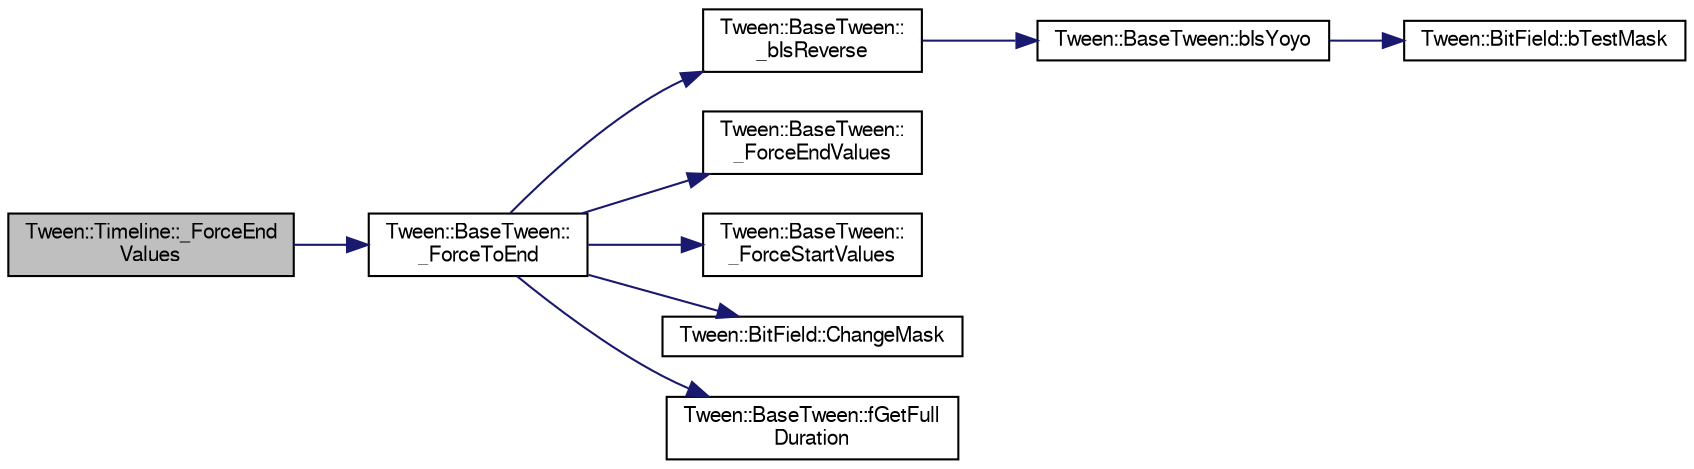 digraph "Tween::Timeline::_ForceEndValues"
{
  bgcolor="transparent";
  edge [fontname="FreeSans",fontsize="10",labelfontname="FreeSans",labelfontsize="10"];
  node [fontname="FreeSans",fontsize="10",shape=record];
  rankdir="LR";
  Node1 [label="Tween::Timeline::_ForceEnd\lValues",height=0.2,width=0.4,color="black", fillcolor="grey75", style="filled" fontcolor="black"];
  Node1 -> Node2 [color="midnightblue",fontsize="10",style="solid",fontname="FreeSans"];
  Node2 [label="Tween::BaseTween::\l_ForceToEnd",height=0.2,width=0.4,color="black",URL="$classTween_1_1BaseTween.html#a2c6522c6b7b80ae23bfed083293f5fbb"];
  Node2 -> Node3 [color="midnightblue",fontsize="10",style="solid",fontname="FreeSans"];
  Node3 [label="Tween::BaseTween::\l_bIsReverse",height=0.2,width=0.4,color="black",URL="$classTween_1_1BaseTween.html#a54f19908dbd037a2c54b23868c154d0b"];
  Node3 -> Node4 [color="midnightblue",fontsize="10",style="solid",fontname="FreeSans"];
  Node4 [label="Tween::BaseTween::bIsYoyo",height=0.2,width=0.4,color="black",URL="$classTween_1_1BaseTween.html#aee5ba7023663297feda12de3ef5723fb"];
  Node4 -> Node5 [color="midnightblue",fontsize="10",style="solid",fontname="FreeSans"];
  Node5 [label="Tween::BitField::bTestMask",height=0.2,width=0.4,color="black",URL="$classTween_1_1BitField.html#ae337c0285a888d03cbcd7c8cc8f99e24"];
  Node2 -> Node6 [color="midnightblue",fontsize="10",style="solid",fontname="FreeSans"];
  Node6 [label="Tween::BaseTween::\l_ForceEndValues",height=0.2,width=0.4,color="black",URL="$classTween_1_1BaseTween.html#a3dbd3ae438e24cabf1f766fed6f5166a"];
  Node2 -> Node7 [color="midnightblue",fontsize="10",style="solid",fontname="FreeSans"];
  Node7 [label="Tween::BaseTween::\l_ForceStartValues",height=0.2,width=0.4,color="black",URL="$classTween_1_1BaseTween.html#a2b144bf5aca10d0ce3ab2b2875b21d30"];
  Node2 -> Node8 [color="midnightblue",fontsize="10",style="solid",fontname="FreeSans"];
  Node8 [label="Tween::BitField::ChangeMask",height=0.2,width=0.4,color="black",URL="$classTween_1_1BitField.html#af5dee125afbd061cd22c92364bb151b9"];
  Node2 -> Node9 [color="midnightblue",fontsize="10",style="solid",fontname="FreeSans"];
  Node9 [label="Tween::BaseTween::fGetFull\lDuration",height=0.2,width=0.4,color="black",URL="$classTween_1_1BaseTween.html#ab269e5a46fb8830b1e9e5760acebd3f5"];
}
